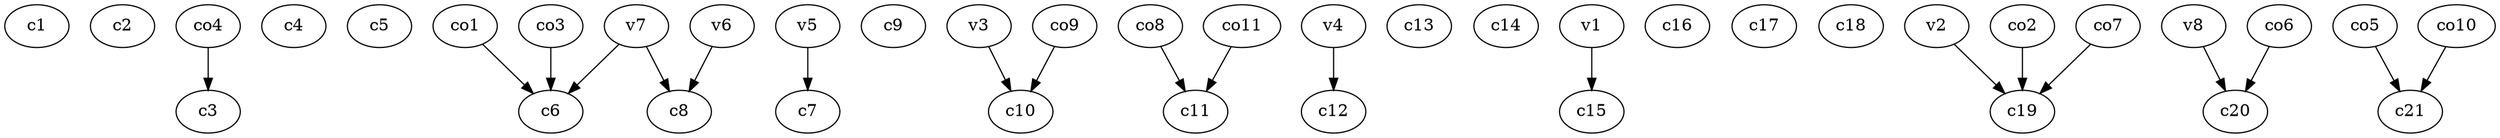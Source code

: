strict digraph  {
c1;
c2;
c3;
c4;
c5;
c6;
c7;
c8;
c9;
c10;
c11;
c12;
c13;
c14;
c15;
c16;
c17;
c18;
c19;
c20;
c21;
v1;
v2;
v3;
v4;
v5;
v6;
v7;
v8;
co1;
co2;
co3;
co4;
co5;
co6;
co7;
co8;
co9;
co10;
co11;
v1 -> c15  [weight=1];
v2 -> c19  [weight=1];
v3 -> c10  [weight=1];
v4 -> c12  [weight=1];
v5 -> c7  [weight=1];
v6 -> c8  [weight=1];
v7 -> c8  [weight=1];
v7 -> c6  [weight=1];
v8 -> c20  [weight=1];
co1 -> c6  [weight=1];
co2 -> c19  [weight=1];
co3 -> c6  [weight=1];
co4 -> c3  [weight=1];
co5 -> c21  [weight=1];
co6 -> c20  [weight=1];
co7 -> c19  [weight=1];
co8 -> c11  [weight=1];
co9 -> c10  [weight=1];
co10 -> c21  [weight=1];
co11 -> c11  [weight=1];
}
